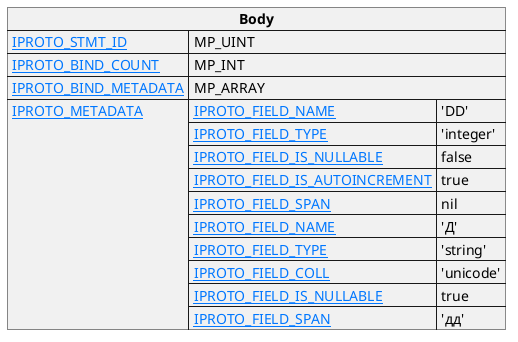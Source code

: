 @startuml

skinparam {
    HyperlinkColor #0077FF
    FontColor #313131
    BorderColor #313131
    BackgroundColor transparent
}

json "**Body**" as execute_body_2 {
      "[[https://tarantool.io/en/doc/latest/dev_guide/internals/iproto/keys IPROTO_STMT_ID]]": "MP_UINT",
      "[[https://tarantool.io/en/doc/latest/dev_guide/internals/iproto/keys IPROTO_BIND_COUNT]]": "MP_INT",      
      "[[https://tarantool.io/en/doc/latest/dev_guide/internals/iproto/keys IPROTO_BIND_METADATA]]": "MP_ARRAY",
      "[[https://tarantool.io/en/doc/latest/dev_guide/internals/iproto/keys IPROTO_METADATA]]": {
                "[[https://tarantool.io/en/doc/latest/dev_guide/internals/iproto/keys IPROTO_FIELD_NAME]]": "'DD'",
                "[[https://tarantool.io/en/doc/latest/dev_guide/internals/iproto/keys IPROTO_FIELD_TYPE]]": "'integer'",
                "[[https://tarantool.io/en/doc/latest/dev_guide/internals/iproto/keys IPROTO_FIELD_IS_NULLABLE]]": "false",
                "[[https://tarantool.io/en/doc/latest/dev_guide/internals/iproto/keys IPROTO_FIELD_IS_AUTOINCREMENT]]": "true",
                "[[https://tarantool.io/en/doc/latest/dev_guide/internals/iproto/keys IPROTO_FIELD_SPAN]]": "nil",
                "[[https://tarantool.io/en/doc/latest/dev_guide/internals/iproto/keys IPROTO_FIELD_NAME]]": "'Д'",
                "[[https://tarantool.io/en/doc/latest/dev_guide/internals/iproto/keys IPROTO_FIELD_TYPE]]": "'string'",
                "[[https://tarantool.io/en/doc/latest/dev_guide/internals/iproto/keys IPROTO_FIELD_COLL]]": "'unicode'",
                "[[https://tarantool.io/en/doc/latest/dev_guide/internals/iproto/keys IPROTO_FIELD_IS_NULLABLE]]": "true",
                "[[https://tarantool.io/en/doc/latest/dev_guide/internals/iproto/keys IPROTO_FIELD_SPAN]]": "'дд'"
      }
}

@enduml
